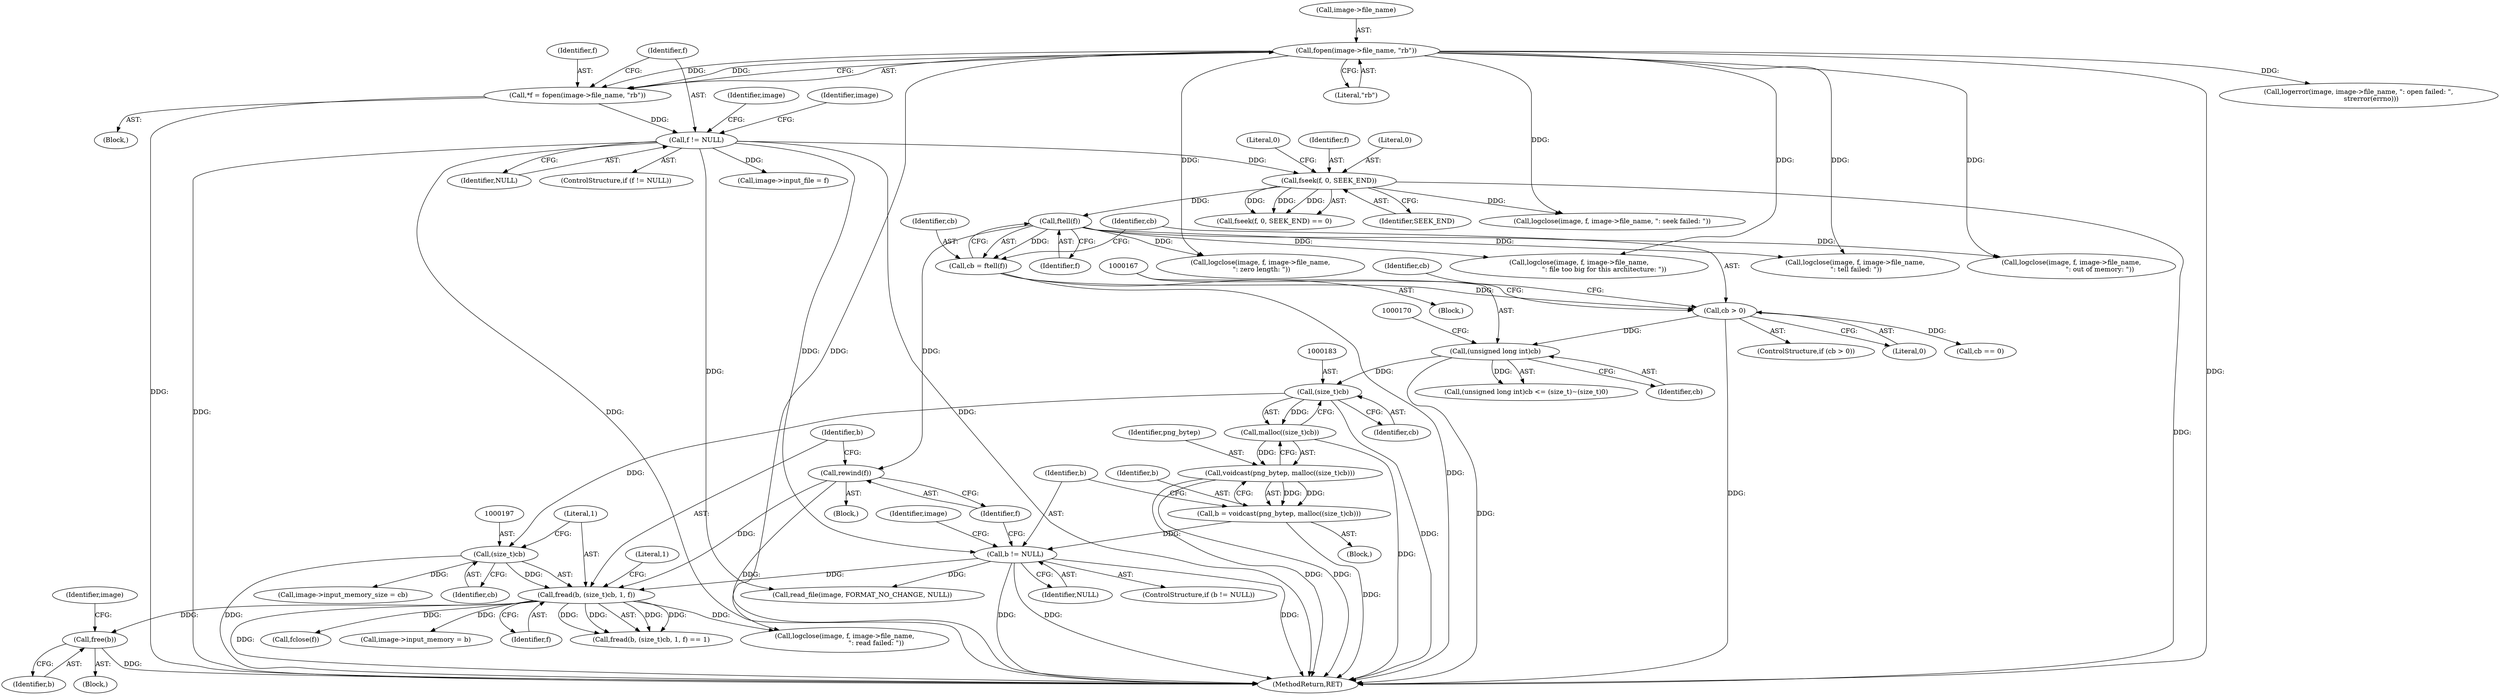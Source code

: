 digraph "0_Android_9d4853418ab2f754c2b63e091c29c5529b8b86ca_30@API" {
"1000217" [label="(Call,free(b))"];
"1000194" [label="(Call,fread(b, (size_t)cb, 1, f))"];
"1000186" [label="(Call,b != NULL)"];
"1000177" [label="(Call,b = voidcast(png_bytep, malloc((size_t)cb)))"];
"1000179" [label="(Call,voidcast(png_bytep, malloc((size_t)cb)))"];
"1000181" [label="(Call,malloc((size_t)cb))"];
"1000182" [label="(Call,(size_t)cb)"];
"1000166" [label="(Call,(unsigned long int)cb)"];
"1000160" [label="(Call,cb > 0)"];
"1000155" [label="(Call,cb = ftell(f))"];
"1000157" [label="(Call,ftell(f))"];
"1000148" [label="(Call,fseek(f, 0, SEEK_END))"];
"1000129" [label="(Call,f != NULL)"];
"1000121" [label="(Call,*f = fopen(image->file_name, \"rb\"))"];
"1000123" [label="(Call,fopen(image->file_name, \"rb\"))"];
"1000196" [label="(Call,(size_t)cb)"];
"1000190" [label="(Call,rewind(f))"];
"1000189" [label="(Block,)"];
"1000193" [label="(Call,fread(b, (size_t)cb, 1, f) == 1)"];
"1000179" [label="(Call,voidcast(png_bytep, malloc((size_t)cb)))"];
"1000160" [label="(Call,cb > 0)"];
"1000159" [label="(ControlStructure,if (cb > 0))"];
"1000127" [label="(Literal,\"rb\")"];
"1000203" [label="(Call,fclose(f))"];
"1000185" [label="(ControlStructure,if (b != NULL))"];
"1000191" [label="(Identifier,f)"];
"1000139" [label="(Call,image->input_file = f)"];
"1000122" [label="(Identifier,f)"];
"1000180" [label="(Identifier,png_bytep)"];
"1000248" [label="(Identifier,cb)"];
"1000230" [label="(Identifier,image)"];
"1000218" [label="(Identifier,b)"];
"1000221" [label="(Identifier,image)"];
"1000194" [label="(Call,fread(b, (size_t)cb, 1, f))"];
"1000168" [label="(Identifier,cb)"];
"1000151" [label="(Identifier,SEEK_END)"];
"1000136" [label="(Identifier,image)"];
"1000229" [label="(Call,logclose(image, f, image->file_name,\n                           \": out of memory: \"))"];
"1000177" [label="(Call,b = voidcast(png_bytep, malloc((size_t)cb)))"];
"1000158" [label="(Identifier,f)"];
"1000124" [label="(Call,image->file_name)"];
"1000195" [label="(Identifier,b)"];
"1000260" [label="(Call,logclose(image, f, image->file_name,\n \": tell failed: \"))"];
"1000123" [label="(Call,fopen(image->file_name, \"rb\"))"];
"1000196" [label="(Call,(size_t)cb)"];
"1000157" [label="(Call,ftell(f))"];
"1000251" [label="(Call,logclose(image, f, image->file_name,\n \": zero length: \"))"];
"1000210" [label="(Call,image->input_memory = b)"];
"1000153" [label="(Block,)"];
"1000199" [label="(Literal,1)"];
"1000216" [label="(Block,)"];
"1000200" [label="(Identifier,f)"];
"1000152" [label="(Literal,0)"];
"1000131" [label="(Identifier,NULL)"];
"1000130" [label="(Identifier,f)"];
"1000162" [label="(Literal,0)"];
"1000128" [label="(ControlStructure,if (f != NULL))"];
"1000269" [label="(Call,logclose(image, f, image->file_name, \": seek failed: \"))"];
"1000217" [label="(Call,free(b))"];
"1000187" [label="(Identifier,b)"];
"1000278" [label="(Call,logerror(image, image->file_name, \": open failed: \",\n            strerror(errno)))"];
"1000287" [label="(Call,read_file(image, FORMAT_NO_CHANGE, NULL))"];
"1000149" [label="(Identifier,f)"];
"1000190" [label="(Call,rewind(f))"];
"1000148" [label="(Call,fseek(f, 0, SEEK_END))"];
"1000279" [label="(Identifier,image)"];
"1000119" [label="(Block,)"];
"1000205" [label="(Call,image->input_memory_size = cb)"];
"1000129" [label="(Call,f != NULL)"];
"1000150" [label="(Literal,0)"];
"1000188" [label="(Identifier,NULL)"];
"1000181" [label="(Call,malloc((size_t)cb))"];
"1000147" [label="(Call,fseek(f, 0, SEEK_END) == 0)"];
"1000220" [label="(Call,logclose(image, f, image->file_name,\n                              \": read failed: \"))"];
"1000156" [label="(Identifier,cb)"];
"1000182" [label="(Call,(size_t)cb)"];
"1000238" [label="(Call,logclose(image, f, image->file_name,\n                        \": file too big for this architecture: \"))"];
"1000155" [label="(Call,cb = ftell(f))"];
"1000291" [label="(MethodReturn,RET)"];
"1000201" [label="(Literal,1)"];
"1000166" [label="(Call,(unsigned long int)cb)"];
"1000165" [label="(Call,(unsigned long int)cb <= (size_t)~(size_t)0)"];
"1000121" [label="(Call,*f = fopen(image->file_name, \"rb\"))"];
"1000184" [label="(Identifier,cb)"];
"1000247" [label="(Call,cb == 0)"];
"1000198" [label="(Identifier,cb)"];
"1000178" [label="(Identifier,b)"];
"1000175" [label="(Block,)"];
"1000186" [label="(Call,b != NULL)"];
"1000161" [label="(Identifier,cb)"];
"1000217" -> "1000216"  [label="AST: "];
"1000217" -> "1000218"  [label="CFG: "];
"1000218" -> "1000217"  [label="AST: "];
"1000221" -> "1000217"  [label="CFG: "];
"1000217" -> "1000291"  [label="DDG: "];
"1000194" -> "1000217"  [label="DDG: "];
"1000194" -> "1000193"  [label="AST: "];
"1000194" -> "1000200"  [label="CFG: "];
"1000195" -> "1000194"  [label="AST: "];
"1000196" -> "1000194"  [label="AST: "];
"1000199" -> "1000194"  [label="AST: "];
"1000200" -> "1000194"  [label="AST: "];
"1000201" -> "1000194"  [label="CFG: "];
"1000194" -> "1000291"  [label="DDG: "];
"1000194" -> "1000193"  [label="DDG: "];
"1000194" -> "1000193"  [label="DDG: "];
"1000194" -> "1000193"  [label="DDG: "];
"1000194" -> "1000193"  [label="DDG: "];
"1000186" -> "1000194"  [label="DDG: "];
"1000196" -> "1000194"  [label="DDG: "];
"1000190" -> "1000194"  [label="DDG: "];
"1000194" -> "1000203"  [label="DDG: "];
"1000194" -> "1000210"  [label="DDG: "];
"1000194" -> "1000220"  [label="DDG: "];
"1000186" -> "1000185"  [label="AST: "];
"1000186" -> "1000188"  [label="CFG: "];
"1000187" -> "1000186"  [label="AST: "];
"1000188" -> "1000186"  [label="AST: "];
"1000191" -> "1000186"  [label="CFG: "];
"1000230" -> "1000186"  [label="CFG: "];
"1000186" -> "1000291"  [label="DDG: "];
"1000186" -> "1000291"  [label="DDG: "];
"1000186" -> "1000291"  [label="DDG: "];
"1000177" -> "1000186"  [label="DDG: "];
"1000129" -> "1000186"  [label="DDG: "];
"1000186" -> "1000287"  [label="DDG: "];
"1000177" -> "1000175"  [label="AST: "];
"1000177" -> "1000179"  [label="CFG: "];
"1000178" -> "1000177"  [label="AST: "];
"1000179" -> "1000177"  [label="AST: "];
"1000187" -> "1000177"  [label="CFG: "];
"1000177" -> "1000291"  [label="DDG: "];
"1000179" -> "1000177"  [label="DDG: "];
"1000179" -> "1000177"  [label="DDG: "];
"1000179" -> "1000181"  [label="CFG: "];
"1000180" -> "1000179"  [label="AST: "];
"1000181" -> "1000179"  [label="AST: "];
"1000179" -> "1000291"  [label="DDG: "];
"1000179" -> "1000291"  [label="DDG: "];
"1000181" -> "1000179"  [label="DDG: "];
"1000181" -> "1000182"  [label="CFG: "];
"1000182" -> "1000181"  [label="AST: "];
"1000181" -> "1000291"  [label="DDG: "];
"1000182" -> "1000181"  [label="DDG: "];
"1000182" -> "1000184"  [label="CFG: "];
"1000183" -> "1000182"  [label="AST: "];
"1000184" -> "1000182"  [label="AST: "];
"1000182" -> "1000291"  [label="DDG: "];
"1000166" -> "1000182"  [label="DDG: "];
"1000182" -> "1000196"  [label="DDG: "];
"1000166" -> "1000165"  [label="AST: "];
"1000166" -> "1000168"  [label="CFG: "];
"1000167" -> "1000166"  [label="AST: "];
"1000168" -> "1000166"  [label="AST: "];
"1000170" -> "1000166"  [label="CFG: "];
"1000166" -> "1000291"  [label="DDG: "];
"1000166" -> "1000165"  [label="DDG: "];
"1000160" -> "1000166"  [label="DDG: "];
"1000160" -> "1000159"  [label="AST: "];
"1000160" -> "1000162"  [label="CFG: "];
"1000161" -> "1000160"  [label="AST: "];
"1000162" -> "1000160"  [label="AST: "];
"1000167" -> "1000160"  [label="CFG: "];
"1000248" -> "1000160"  [label="CFG: "];
"1000160" -> "1000291"  [label="DDG: "];
"1000155" -> "1000160"  [label="DDG: "];
"1000160" -> "1000247"  [label="DDG: "];
"1000155" -> "1000153"  [label="AST: "];
"1000155" -> "1000157"  [label="CFG: "];
"1000156" -> "1000155"  [label="AST: "];
"1000157" -> "1000155"  [label="AST: "];
"1000161" -> "1000155"  [label="CFG: "];
"1000155" -> "1000291"  [label="DDG: "];
"1000157" -> "1000155"  [label="DDG: "];
"1000157" -> "1000158"  [label="CFG: "];
"1000158" -> "1000157"  [label="AST: "];
"1000148" -> "1000157"  [label="DDG: "];
"1000157" -> "1000190"  [label="DDG: "];
"1000157" -> "1000229"  [label="DDG: "];
"1000157" -> "1000238"  [label="DDG: "];
"1000157" -> "1000251"  [label="DDG: "];
"1000157" -> "1000260"  [label="DDG: "];
"1000148" -> "1000147"  [label="AST: "];
"1000148" -> "1000151"  [label="CFG: "];
"1000149" -> "1000148"  [label="AST: "];
"1000150" -> "1000148"  [label="AST: "];
"1000151" -> "1000148"  [label="AST: "];
"1000152" -> "1000148"  [label="CFG: "];
"1000148" -> "1000291"  [label="DDG: "];
"1000148" -> "1000147"  [label="DDG: "];
"1000148" -> "1000147"  [label="DDG: "];
"1000148" -> "1000147"  [label="DDG: "];
"1000129" -> "1000148"  [label="DDG: "];
"1000148" -> "1000269"  [label="DDG: "];
"1000129" -> "1000128"  [label="AST: "];
"1000129" -> "1000131"  [label="CFG: "];
"1000130" -> "1000129"  [label="AST: "];
"1000131" -> "1000129"  [label="AST: "];
"1000136" -> "1000129"  [label="CFG: "];
"1000279" -> "1000129"  [label="CFG: "];
"1000129" -> "1000291"  [label="DDG: "];
"1000129" -> "1000291"  [label="DDG: "];
"1000129" -> "1000291"  [label="DDG: "];
"1000121" -> "1000129"  [label="DDG: "];
"1000129" -> "1000139"  [label="DDG: "];
"1000129" -> "1000287"  [label="DDG: "];
"1000121" -> "1000119"  [label="AST: "];
"1000121" -> "1000123"  [label="CFG: "];
"1000122" -> "1000121"  [label="AST: "];
"1000123" -> "1000121"  [label="AST: "];
"1000130" -> "1000121"  [label="CFG: "];
"1000121" -> "1000291"  [label="DDG: "];
"1000123" -> "1000121"  [label="DDG: "];
"1000123" -> "1000121"  [label="DDG: "];
"1000123" -> "1000127"  [label="CFG: "];
"1000124" -> "1000123"  [label="AST: "];
"1000127" -> "1000123"  [label="AST: "];
"1000123" -> "1000291"  [label="DDG: "];
"1000123" -> "1000220"  [label="DDG: "];
"1000123" -> "1000229"  [label="DDG: "];
"1000123" -> "1000238"  [label="DDG: "];
"1000123" -> "1000251"  [label="DDG: "];
"1000123" -> "1000260"  [label="DDG: "];
"1000123" -> "1000269"  [label="DDG: "];
"1000123" -> "1000278"  [label="DDG: "];
"1000196" -> "1000198"  [label="CFG: "];
"1000197" -> "1000196"  [label="AST: "];
"1000198" -> "1000196"  [label="AST: "];
"1000199" -> "1000196"  [label="CFG: "];
"1000196" -> "1000291"  [label="DDG: "];
"1000196" -> "1000205"  [label="DDG: "];
"1000190" -> "1000189"  [label="AST: "];
"1000190" -> "1000191"  [label="CFG: "];
"1000191" -> "1000190"  [label="AST: "];
"1000195" -> "1000190"  [label="CFG: "];
"1000190" -> "1000291"  [label="DDG: "];
}

